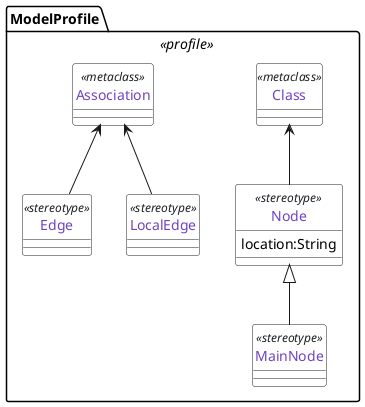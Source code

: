 @startuml
package ModelProfile <<profile>> {
    class Class <<metaclass>> 
    class Node <<stereotype>> {
        location:String 
    }
    class MainNode <<stereotype>> 
    class Association <<metaclass>>
    class Edge <<stereotype>>
    class LocalEdge <<stereotype>> 

    Class <-- Node  
    Node <|-- MainNode
    Association <-- Edge
    Association <-- LocalEdge

hide circle 
    skinparam defaultFontName Source Code Pro

skinparam ClassStereotypeFontColor #1b1f23

skinparam class {
    BackgroundColor White
    BorderColor #1b1f23
    ArrowColor #1b1f23
    FontColor #6f42c1
}

skinparam note {
    BackgroundColor White
    BorderColor #1b1f23
    ArrowColor #1b1f23
    FontColor #d73a49
}


skinparam stereotype {
    FontColor #d73a49
}

}
@enduml
